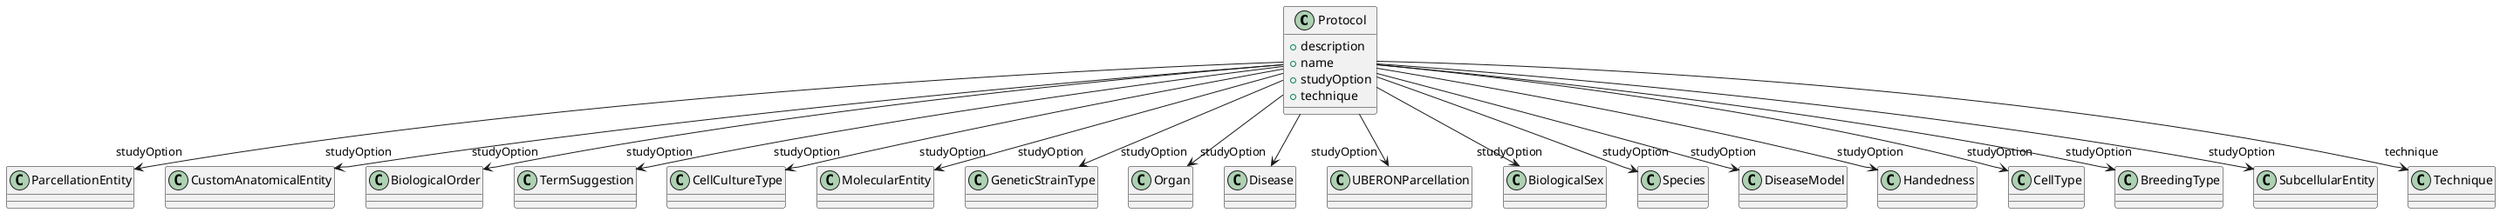 @startuml
class Protocol {
+description
+name
+studyOption
+technique

}
Protocol -d-> "studyOption" ParcellationEntity
Protocol -d-> "studyOption" CustomAnatomicalEntity
Protocol -d-> "studyOption" BiologicalOrder
Protocol -d-> "studyOption" TermSuggestion
Protocol -d-> "studyOption" CellCultureType
Protocol -d-> "studyOption" MolecularEntity
Protocol -d-> "studyOption" GeneticStrainType
Protocol -d-> "studyOption" Organ
Protocol -d-> "studyOption" Disease
Protocol -d-> "studyOption" UBERONParcellation
Protocol -d-> "studyOption" BiologicalSex
Protocol -d-> "studyOption" Species
Protocol -d-> "studyOption" DiseaseModel
Protocol -d-> "studyOption" Handedness
Protocol -d-> "studyOption" CellType
Protocol -d-> "studyOption" BreedingType
Protocol -d-> "studyOption" SubcellularEntity
Protocol -d-> "technique" Technique

@enduml